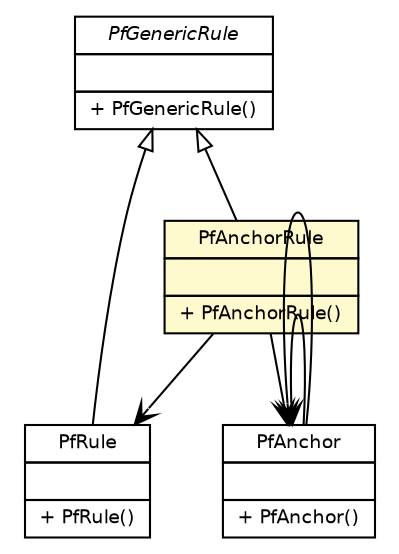 #!/usr/local/bin/dot
#
# Class diagram 
# Generated by UmlGraph version 4.6 (http://www.spinellis.gr/sw/umlgraph)
#

digraph G {
	edge [fontname="Helvetica",fontsize=10,labelfontname="Helvetica",labelfontsize=10];
	node [fontname="Helvetica",fontsize=10,shape=plaintext];
	// fr.univrennes1.cri.jtacl.equipments.openbsd.PfRule
	c17487 [label=<<table border="0" cellborder="1" cellspacing="0" cellpadding="2" port="p" href="./PfRule.html">
		<tr><td><table border="0" cellspacing="0" cellpadding="1">
			<tr><td> PfRule </td></tr>
		</table></td></tr>
		<tr><td><table border="0" cellspacing="0" cellpadding="1">
			<tr><td align="left">  </td></tr>
		</table></td></tr>
		<tr><td><table border="0" cellspacing="0" cellpadding="1">
			<tr><td align="left"> + PfRule() </td></tr>
		</table></td></tr>
		</table>>, fontname="Helvetica", fontcolor="black", fontsize=9.0];
	// fr.univrennes1.cri.jtacl.equipments.openbsd.PfAnchorRule
	c17488 [label=<<table border="0" cellborder="1" cellspacing="0" cellpadding="2" port="p" bgcolor="lemonChiffon" href="./PfAnchorRule.html">
		<tr><td><table border="0" cellspacing="0" cellpadding="1">
			<tr><td> PfAnchorRule </td></tr>
		</table></td></tr>
		<tr><td><table border="0" cellspacing="0" cellpadding="1">
			<tr><td align="left">  </td></tr>
		</table></td></tr>
		<tr><td><table border="0" cellspacing="0" cellpadding="1">
			<tr><td align="left"> + PfAnchorRule() </td></tr>
		</table></td></tr>
		</table>>, fontname="Helvetica", fontcolor="black", fontsize=9.0];
	// fr.univrennes1.cri.jtacl.equipments.openbsd.PfAnchor
	c17493 [label=<<table border="0" cellborder="1" cellspacing="0" cellpadding="2" port="p" href="./PfAnchor.html">
		<tr><td><table border="0" cellspacing="0" cellpadding="1">
			<tr><td> PfAnchor </td></tr>
		</table></td></tr>
		<tr><td><table border="0" cellspacing="0" cellpadding="1">
			<tr><td align="left">  </td></tr>
		</table></td></tr>
		<tr><td><table border="0" cellspacing="0" cellpadding="1">
			<tr><td align="left"> + PfAnchor() </td></tr>
		</table></td></tr>
		</table>>, fontname="Helvetica", fontcolor="black", fontsize=9.0];
	// fr.univrennes1.cri.jtacl.equipments.openbsd.PfGenericRule
	c17499 [label=<<table border="0" cellborder="1" cellspacing="0" cellpadding="2" port="p" href="./PfGenericRule.html">
		<tr><td><table border="0" cellspacing="0" cellpadding="1">
			<tr><td><font face="Helvetica-Oblique"> PfGenericRule </font></td></tr>
		</table></td></tr>
		<tr><td><table border="0" cellspacing="0" cellpadding="1">
			<tr><td align="left">  </td></tr>
		</table></td></tr>
		<tr><td><table border="0" cellspacing="0" cellpadding="1">
			<tr><td align="left"> + PfGenericRule() </td></tr>
		</table></td></tr>
		</table>>, fontname="Helvetica", fontcolor="black", fontsize=9.0];
	//fr.univrennes1.cri.jtacl.equipments.openbsd.PfRule extends fr.univrennes1.cri.jtacl.equipments.openbsd.PfGenericRule
	c17499:p -> c17487:p [dir=back,arrowtail=empty];
	//fr.univrennes1.cri.jtacl.equipments.openbsd.PfAnchorRule extends fr.univrennes1.cri.jtacl.equipments.openbsd.PfGenericRule
	c17499:p -> c17488:p [dir=back,arrowtail=empty];
	// fr.univrennes1.cri.jtacl.equipments.openbsd.PfAnchorRule NAVASSOC fr.univrennes1.cri.jtacl.equipments.openbsd.PfRule
	c17488:p -> c17487:p [taillabel="", label="", headlabel="", fontname="Helvetica", fontcolor="black", fontsize=10.0, color="black", arrowhead=open];
	// fr.univrennes1.cri.jtacl.equipments.openbsd.PfAnchorRule NAVASSOC fr.univrennes1.cri.jtacl.equipments.openbsd.PfAnchor
	c17488:p -> c17493:p [taillabel="", label="", headlabel="", fontname="Helvetica", fontcolor="black", fontsize=10.0, color="black", arrowhead=open];
	// fr.univrennes1.cri.jtacl.equipments.openbsd.PfAnchor NAVASSOC fr.univrennes1.cri.jtacl.equipments.openbsd.PfAnchor
	c17493:p -> c17493:p [taillabel="", label="", headlabel="", fontname="Helvetica", fontcolor="black", fontsize=10.0, color="black", arrowhead=open];
	// fr.univrennes1.cri.jtacl.equipments.openbsd.PfAnchor NAVASSOC fr.univrennes1.cri.jtacl.equipments.openbsd.PfAnchor
	c17493:p -> c17493:p [taillabel="", label="", headlabel="", fontname="Helvetica", fontcolor="black", fontsize=10.0, color="black", arrowhead=open];
}

